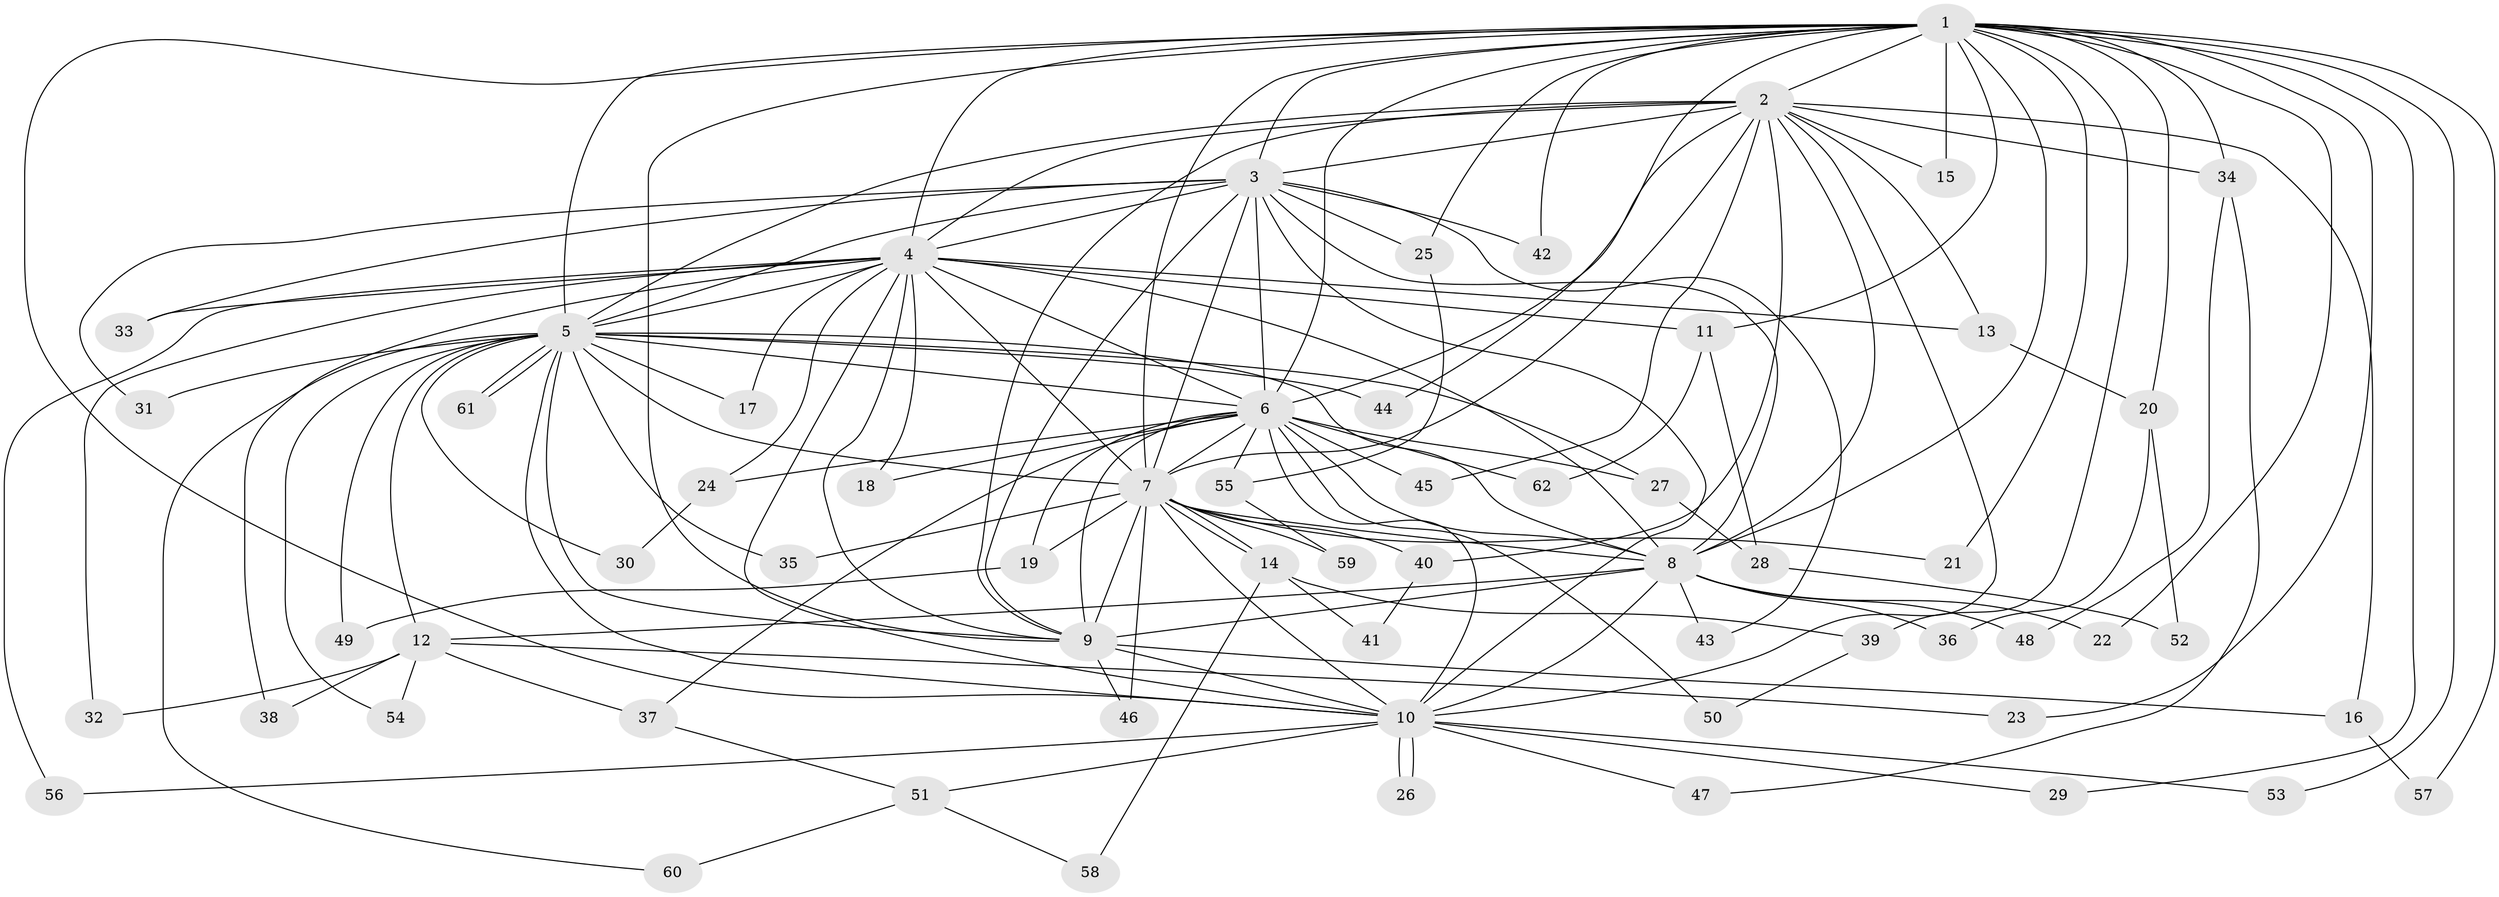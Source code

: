// coarse degree distribution, {18: 0.045454545454545456, 21: 0.022727272727272728, 12: 0.045454545454545456, 17: 0.022727272727272728, 14: 0.022727272727272728, 13: 0.022727272727272728, 4: 0.09090909090909091, 7: 0.022727272727272728, 5: 0.022727272727272728, 6: 0.022727272727272728, 2: 0.5, 3: 0.13636363636363635, 1: 0.022727272727272728}
// Generated by graph-tools (version 1.1) at 2025/51/02/27/25 19:51:50]
// undirected, 62 vertices, 149 edges
graph export_dot {
graph [start="1"]
  node [color=gray90,style=filled];
  1;
  2;
  3;
  4;
  5;
  6;
  7;
  8;
  9;
  10;
  11;
  12;
  13;
  14;
  15;
  16;
  17;
  18;
  19;
  20;
  21;
  22;
  23;
  24;
  25;
  26;
  27;
  28;
  29;
  30;
  31;
  32;
  33;
  34;
  35;
  36;
  37;
  38;
  39;
  40;
  41;
  42;
  43;
  44;
  45;
  46;
  47;
  48;
  49;
  50;
  51;
  52;
  53;
  54;
  55;
  56;
  57;
  58;
  59;
  60;
  61;
  62;
  1 -- 2;
  1 -- 3;
  1 -- 4;
  1 -- 5;
  1 -- 6;
  1 -- 7;
  1 -- 8;
  1 -- 9;
  1 -- 10;
  1 -- 11;
  1 -- 15;
  1 -- 20;
  1 -- 21;
  1 -- 22;
  1 -- 23;
  1 -- 25;
  1 -- 29;
  1 -- 34;
  1 -- 39;
  1 -- 42;
  1 -- 44;
  1 -- 53;
  1 -- 57;
  2 -- 3;
  2 -- 4;
  2 -- 5;
  2 -- 6;
  2 -- 7;
  2 -- 8;
  2 -- 9;
  2 -- 10;
  2 -- 13;
  2 -- 15;
  2 -- 16;
  2 -- 34;
  2 -- 40;
  2 -- 45;
  3 -- 4;
  3 -- 5;
  3 -- 6;
  3 -- 7;
  3 -- 8;
  3 -- 9;
  3 -- 10;
  3 -- 25;
  3 -- 31;
  3 -- 33;
  3 -- 42;
  3 -- 43;
  4 -- 5;
  4 -- 6;
  4 -- 7;
  4 -- 8;
  4 -- 9;
  4 -- 10;
  4 -- 11;
  4 -- 13;
  4 -- 17;
  4 -- 18;
  4 -- 24;
  4 -- 32;
  4 -- 33;
  4 -- 38;
  4 -- 56;
  5 -- 6;
  5 -- 7;
  5 -- 8;
  5 -- 9;
  5 -- 10;
  5 -- 12;
  5 -- 17;
  5 -- 27;
  5 -- 30;
  5 -- 31;
  5 -- 35;
  5 -- 44;
  5 -- 49;
  5 -- 54;
  5 -- 60;
  5 -- 61;
  5 -- 61;
  6 -- 7;
  6 -- 8;
  6 -- 9;
  6 -- 10;
  6 -- 18;
  6 -- 19;
  6 -- 24;
  6 -- 27;
  6 -- 37;
  6 -- 45;
  6 -- 50;
  6 -- 55;
  6 -- 62;
  7 -- 8;
  7 -- 9;
  7 -- 10;
  7 -- 14;
  7 -- 14;
  7 -- 19;
  7 -- 21;
  7 -- 35;
  7 -- 40;
  7 -- 46;
  7 -- 59;
  8 -- 9;
  8 -- 10;
  8 -- 12;
  8 -- 22;
  8 -- 36;
  8 -- 43;
  8 -- 48;
  9 -- 10;
  9 -- 16;
  9 -- 46;
  10 -- 26;
  10 -- 26;
  10 -- 29;
  10 -- 47;
  10 -- 51;
  10 -- 53;
  10 -- 56;
  11 -- 28;
  11 -- 62;
  12 -- 23;
  12 -- 32;
  12 -- 37;
  12 -- 38;
  12 -- 54;
  13 -- 20;
  14 -- 39;
  14 -- 41;
  14 -- 58;
  16 -- 57;
  19 -- 49;
  20 -- 36;
  20 -- 52;
  24 -- 30;
  25 -- 55;
  27 -- 28;
  28 -- 52;
  34 -- 47;
  34 -- 48;
  37 -- 51;
  39 -- 50;
  40 -- 41;
  51 -- 58;
  51 -- 60;
  55 -- 59;
}
